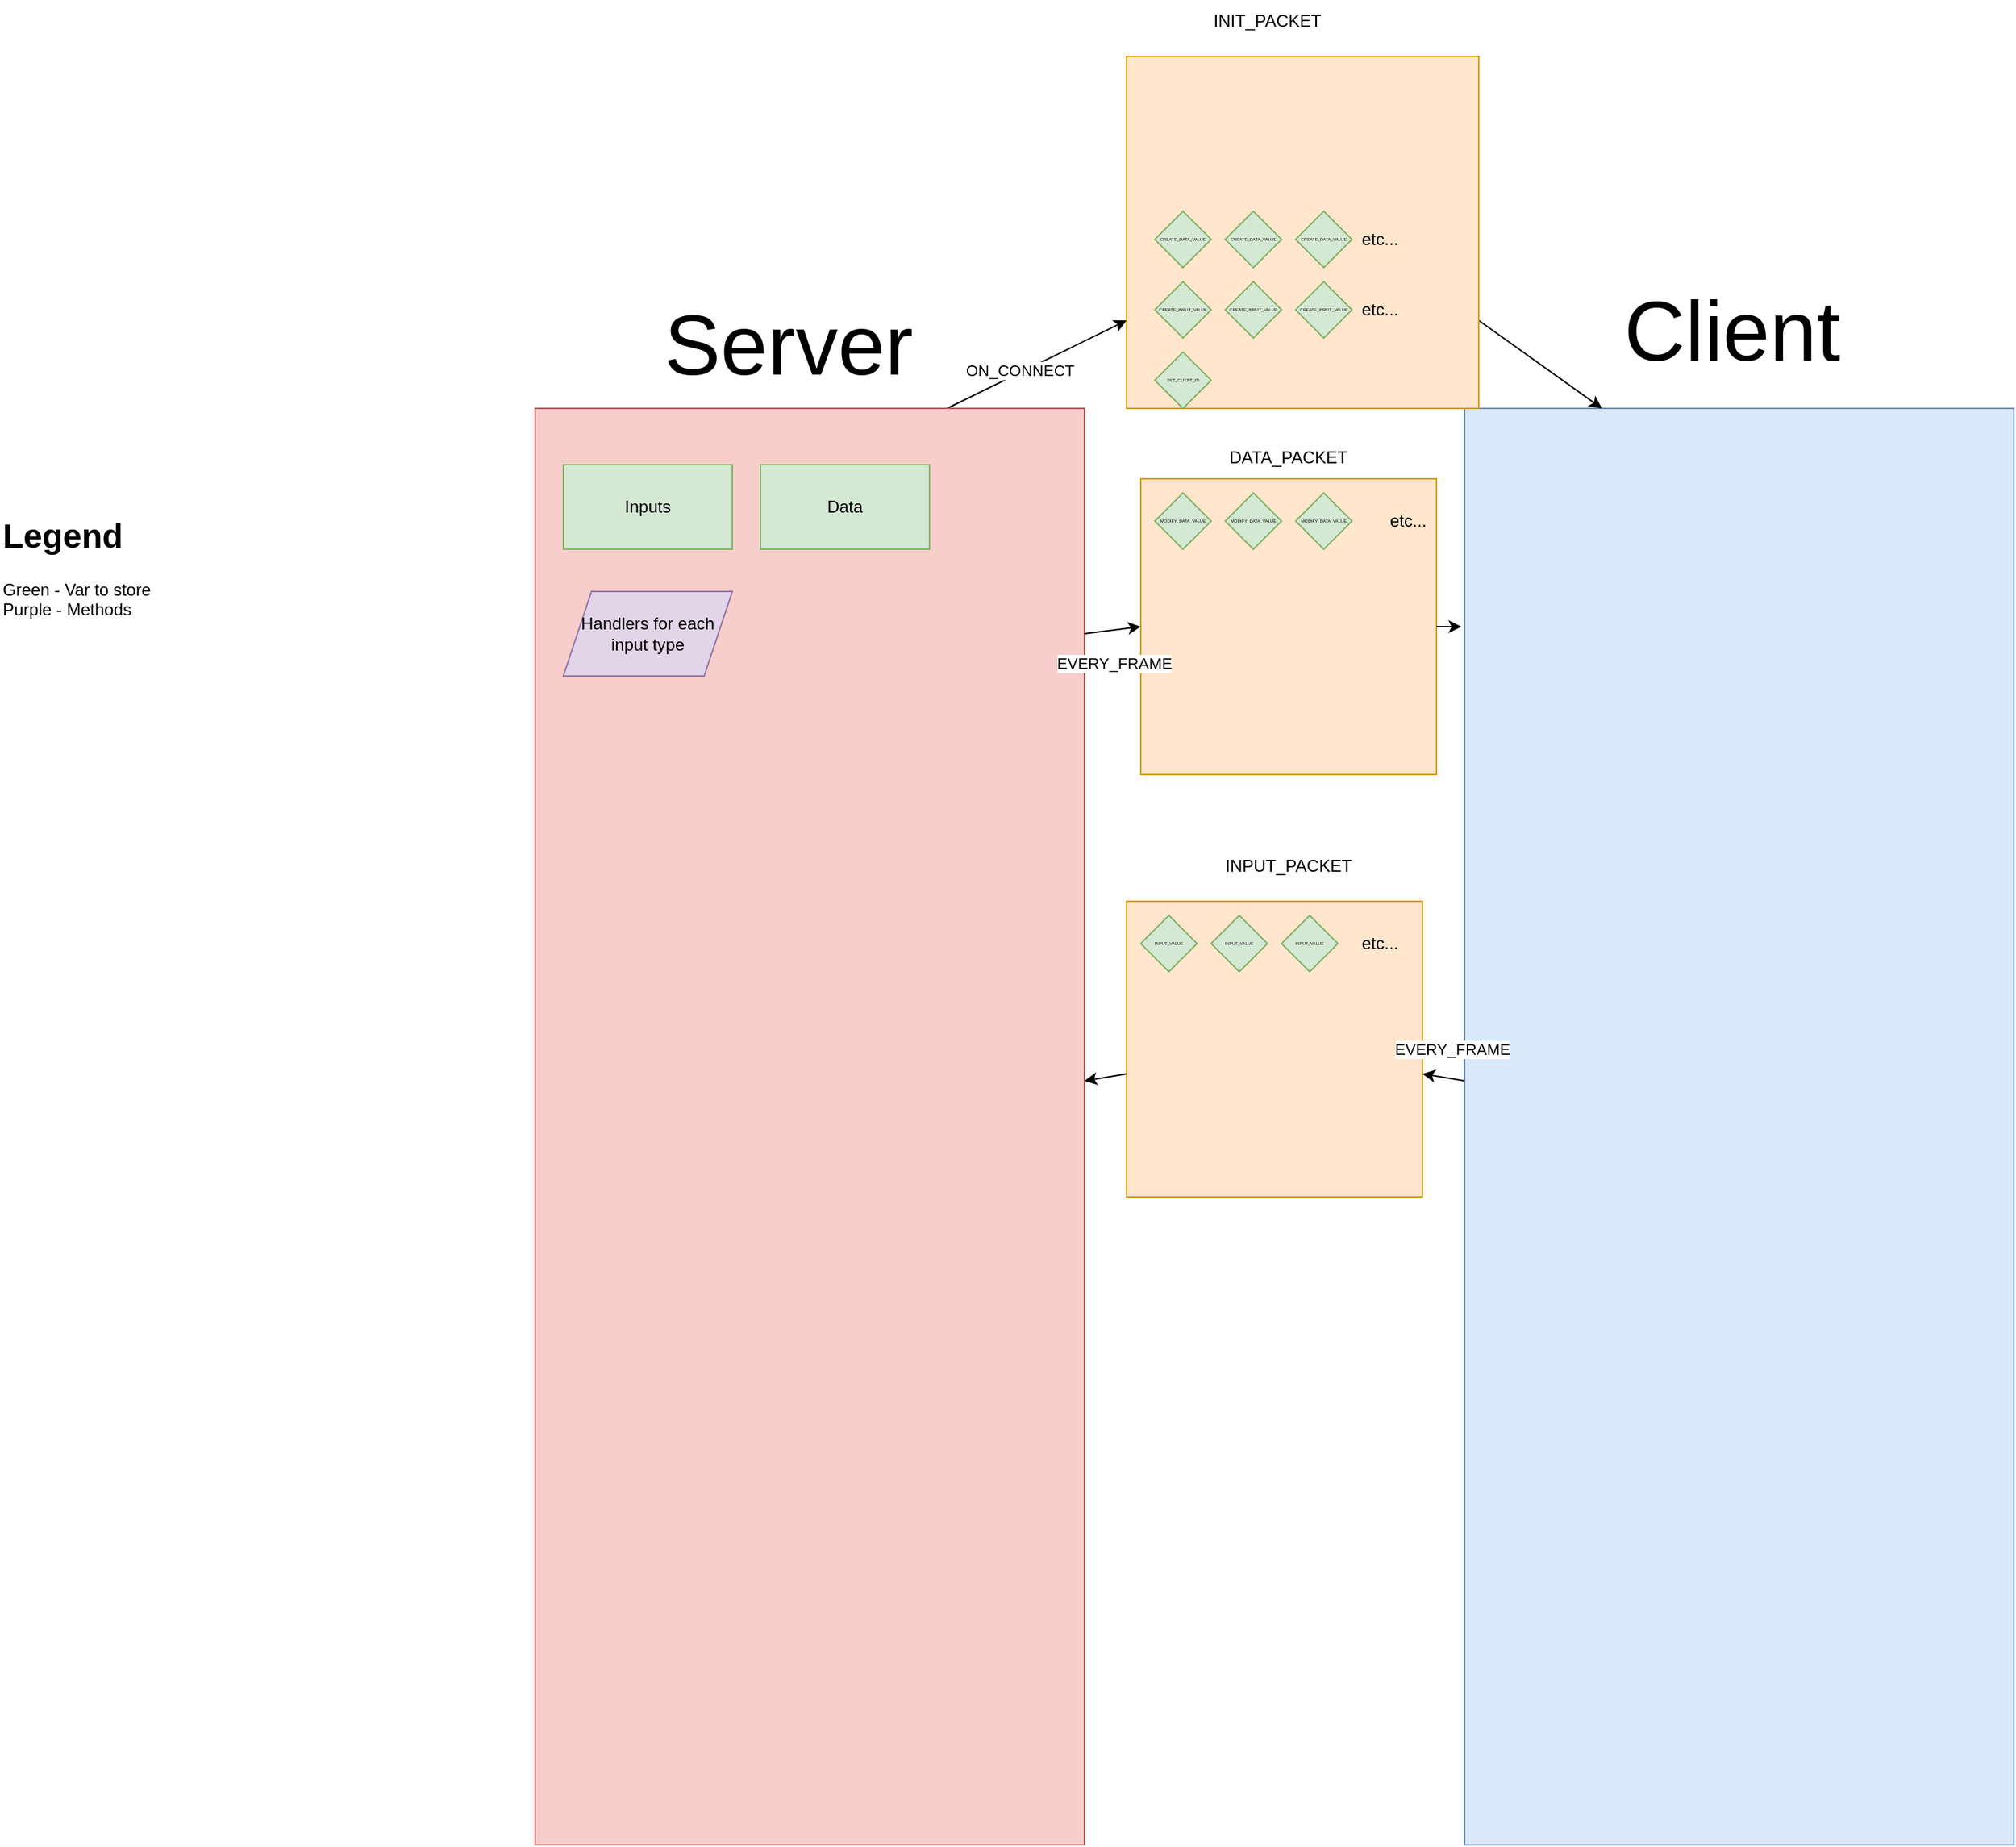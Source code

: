 <mxfile version="25.0.2">
  <diagram name="Page-1" id="JRqGjEJRZlbZhzDeMpyl">
    <mxGraphModel dx="1988" dy="1893" grid="1" gridSize="10" guides="1" tooltips="1" connect="1" arrows="1" fold="1" page="1" pageScale="1" pageWidth="850" pageHeight="1100" math="0" shadow="0">
      <root>
        <mxCell id="0" />
        <mxCell id="1" parent="0" />
        <mxCell id="rfHGCj1vnWynxR6-UIqY-43" value="" style="whiteSpace=wrap;html=1;aspect=fixed;fillColor=#ffe6cc;strokeColor=#d79b00;" vertex="1" parent="1">
          <mxGeometry x="450" y="390" width="210" height="210" as="geometry" />
        </mxCell>
        <mxCell id="rfHGCj1vnWynxR6-UIqY-2" value="" style="rounded=0;whiteSpace=wrap;html=1;fillColor=#dae8fc;strokeColor=#6c8ebf;" vertex="1" parent="1">
          <mxGeometry x="690" y="40" width="390" height="1020" as="geometry" />
        </mxCell>
        <mxCell id="rfHGCj1vnWynxR6-UIqY-34" style="edgeStyle=none;rounded=0;orthogonalLoop=1;jettySize=auto;html=1;exitX=0.75;exitY=0;exitDx=0;exitDy=0;entryX=0;entryY=0.75;entryDx=0;entryDy=0;" edge="1" parent="1" source="rfHGCj1vnWynxR6-UIqY-1" target="rfHGCj1vnWynxR6-UIqY-11">
          <mxGeometry relative="1" as="geometry" />
        </mxCell>
        <mxCell id="rfHGCj1vnWynxR6-UIqY-36" value="ON_CONNECT" style="edgeLabel;html=1;align=center;verticalAlign=middle;resizable=0;points=[];" vertex="1" connectable="0" parent="rfHGCj1vnWynxR6-UIqY-34">
          <mxGeometry x="-0.19" y="2" relative="1" as="geometry">
            <mxPoint as="offset" />
          </mxGeometry>
        </mxCell>
        <mxCell id="rfHGCj1vnWynxR6-UIqY-1" value="" style="rounded=0;whiteSpace=wrap;html=1;fillColor=#f8cecc;strokeColor=#b85450;" vertex="1" parent="1">
          <mxGeometry x="30" y="40" width="390" height="1020" as="geometry" />
        </mxCell>
        <mxCell id="rfHGCj1vnWynxR6-UIqY-44" value="" style="edgeStyle=none;rounded=0;orthogonalLoop=1;jettySize=auto;html=1;" edge="1" parent="1" source="rfHGCj1vnWynxR6-UIqY-2" target="rfHGCj1vnWynxR6-UIqY-43">
          <mxGeometry relative="1" as="geometry" />
        </mxCell>
        <mxCell id="rfHGCj1vnWynxR6-UIqY-49" value="EVERY_FRAME" style="edgeLabel;html=1;align=center;verticalAlign=middle;resizable=0;points=[];" vertex="1" connectable="0" parent="rfHGCj1vnWynxR6-UIqY-44">
          <mxGeometry x="-0.296" relative="1" as="geometry">
            <mxPoint x="1" y="-21" as="offset" />
          </mxGeometry>
        </mxCell>
        <mxCell id="rfHGCj1vnWynxR6-UIqY-3" value="Server" style="text;html=1;align=center;verticalAlign=middle;whiteSpace=wrap;rounded=0;fontSize=60;" vertex="1" parent="1">
          <mxGeometry x="180" y="-20" width="60" height="30" as="geometry" />
        </mxCell>
        <mxCell id="rfHGCj1vnWynxR6-UIqY-4" value="Client" style="text;html=1;align=center;verticalAlign=middle;whiteSpace=wrap;rounded=0;fontSize=60;" vertex="1" parent="1">
          <mxGeometry x="850" y="-30" width="60" height="30" as="geometry" />
        </mxCell>
        <mxCell id="rfHGCj1vnWynxR6-UIqY-7" value="&lt;h1 style=&quot;margin-top: 0px;&quot;&gt;Legend&lt;/h1&gt;&lt;div&gt;Green - Var to store&lt;/div&gt;&lt;div&gt;Purple - Methods&lt;/div&gt;&lt;div&gt;&lt;br&gt;&lt;/div&gt;&lt;div&gt;&lt;br&gt;&lt;/div&gt;" style="text;html=1;whiteSpace=wrap;overflow=hidden;rounded=0;" vertex="1" parent="1">
          <mxGeometry x="-350" y="110" width="180" height="120" as="geometry" />
        </mxCell>
        <mxCell id="rfHGCj1vnWynxR6-UIqY-35" style="edgeStyle=none;rounded=0;orthogonalLoop=1;jettySize=auto;html=1;exitX=1;exitY=0.75;exitDx=0;exitDy=0;entryX=0.25;entryY=0;entryDx=0;entryDy=0;" edge="1" parent="1" source="rfHGCj1vnWynxR6-UIqY-11" target="rfHGCj1vnWynxR6-UIqY-2">
          <mxGeometry relative="1" as="geometry" />
        </mxCell>
        <mxCell id="rfHGCj1vnWynxR6-UIqY-11" value="" style="whiteSpace=wrap;html=1;aspect=fixed;fillColor=#ffe6cc;strokeColor=#d79b00;" vertex="1" parent="1">
          <mxGeometry x="450" y="-210" width="250" height="250" as="geometry" />
        </mxCell>
        <mxCell id="rfHGCj1vnWynxR6-UIqY-12" value="INIT_PACKET" style="text;html=1;align=center;verticalAlign=middle;whiteSpace=wrap;rounded=0;" vertex="1" parent="1">
          <mxGeometry x="520" y="-250" width="60" height="30" as="geometry" />
        </mxCell>
        <mxCell id="rfHGCj1vnWynxR6-UIqY-25" value="&lt;font&gt;SET_CLIENT_ID&lt;/font&gt;" style="rhombus;whiteSpace=wrap;html=1;fontSize=3;fillColor=#d5e8d4;strokeColor=#82b366;" vertex="1" parent="1">
          <mxGeometry x="470" width="40" height="40" as="geometry" />
        </mxCell>
        <mxCell id="rfHGCj1vnWynxR6-UIqY-26" value="CREATE_DATA_VALUE" style="rhombus;whiteSpace=wrap;html=1;fontSize=3;fillColor=#d5e8d4;strokeColor=#82b366;" vertex="1" parent="1">
          <mxGeometry x="570" y="-100" width="40" height="40" as="geometry" />
        </mxCell>
        <mxCell id="rfHGCj1vnWynxR6-UIqY-27" value="etc..." style="text;html=1;align=center;verticalAlign=middle;whiteSpace=wrap;rounded=0;" vertex="1" parent="1">
          <mxGeometry x="600" y="-95" width="60" height="30" as="geometry" />
        </mxCell>
        <mxCell id="rfHGCj1vnWynxR6-UIqY-28" value="&lt;font&gt;CREATE_DATA_VALUE&lt;/font&gt;" style="rhombus;whiteSpace=wrap;html=1;fontSize=3;fillColor=#d5e8d4;strokeColor=#82b366;" vertex="1" parent="1">
          <mxGeometry x="470" y="-100" width="40" height="40" as="geometry" />
        </mxCell>
        <mxCell id="rfHGCj1vnWynxR6-UIqY-29" value="CREATE_DATA_VALUE" style="rhombus;whiteSpace=wrap;html=1;fontSize=3;fillColor=#d5e8d4;strokeColor=#82b366;" vertex="1" parent="1">
          <mxGeometry x="520" y="-100" width="40" height="40" as="geometry" />
        </mxCell>
        <mxCell id="rfHGCj1vnWynxR6-UIqY-37" value="" style="whiteSpace=wrap;html=1;aspect=fixed;fillColor=#ffe6cc;strokeColor=#d79b00;" vertex="1" parent="1">
          <mxGeometry x="460" y="90" width="210" height="210" as="geometry" />
        </mxCell>
        <mxCell id="rfHGCj1vnWynxR6-UIqY-39" value="DATA_PACKET" style="text;html=1;align=center;verticalAlign=middle;whiteSpace=wrap;rounded=0;" vertex="1" parent="1">
          <mxGeometry x="535" y="60" width="60" height="30" as="geometry" />
        </mxCell>
        <mxCell id="rfHGCj1vnWynxR6-UIqY-40" value="" style="endArrow=classic;html=1;rounded=0;entryX=0;entryY=0.5;entryDx=0;entryDy=0;" edge="1" parent="1" target="rfHGCj1vnWynxR6-UIqY-37">
          <mxGeometry width="50" height="50" relative="1" as="geometry">
            <mxPoint x="420" y="200" as="sourcePoint" />
            <mxPoint x="470" y="150" as="targetPoint" />
          </mxGeometry>
        </mxCell>
        <mxCell id="rfHGCj1vnWynxR6-UIqY-48" value="EVERY_FRAME" style="edgeLabel;html=1;align=center;verticalAlign=middle;resizable=0;points=[];" vertex="1" connectable="0" parent="rfHGCj1vnWynxR6-UIqY-40">
          <mxGeometry x="-0.377" y="1" relative="1" as="geometry">
            <mxPoint x="8" y="23" as="offset" />
          </mxGeometry>
        </mxCell>
        <mxCell id="rfHGCj1vnWynxR6-UIqY-41" value="&lt;font&gt;MODIFY_DATA_VALUE&lt;/font&gt;" style="rhombus;whiteSpace=wrap;html=1;fontSize=3;fillColor=#d5e8d4;strokeColor=#82b366;" vertex="1" parent="1">
          <mxGeometry x="470" y="100" width="40" height="40" as="geometry" />
        </mxCell>
        <mxCell id="rfHGCj1vnWynxR6-UIqY-42" style="edgeStyle=none;rounded=0;orthogonalLoop=1;jettySize=auto;html=1;entryX=-0.006;entryY=0.152;entryDx=0;entryDy=0;entryPerimeter=0;" edge="1" parent="1" source="rfHGCj1vnWynxR6-UIqY-37" target="rfHGCj1vnWynxR6-UIqY-2">
          <mxGeometry relative="1" as="geometry" />
        </mxCell>
        <mxCell id="rfHGCj1vnWynxR6-UIqY-45" value="" style="edgeStyle=none;rounded=0;orthogonalLoop=1;jettySize=auto;html=1;" edge="1" parent="1" source="rfHGCj1vnWynxR6-UIqY-43" target="rfHGCj1vnWynxR6-UIqY-1">
          <mxGeometry relative="1" as="geometry" />
        </mxCell>
        <mxCell id="rfHGCj1vnWynxR6-UIqY-46" value="INPUT_PACKET" style="text;html=1;align=center;verticalAlign=middle;whiteSpace=wrap;rounded=0;" vertex="1" parent="1">
          <mxGeometry x="535" y="350" width="60" height="30" as="geometry" />
        </mxCell>
        <mxCell id="rfHGCj1vnWynxR6-UIqY-50" value="&lt;font&gt;MODIFY_DATA_VALUE&lt;/font&gt;" style="rhombus;whiteSpace=wrap;html=1;fontSize=3;fillColor=#d5e8d4;strokeColor=#82b366;" vertex="1" parent="1">
          <mxGeometry x="520" y="100" width="40" height="40" as="geometry" />
        </mxCell>
        <mxCell id="rfHGCj1vnWynxR6-UIqY-51" value="&lt;font&gt;MODIFY_DATA_VALUE&lt;/font&gt;" style="rhombus;whiteSpace=wrap;html=1;fontSize=3;fillColor=#d5e8d4;strokeColor=#82b366;" vertex="1" parent="1">
          <mxGeometry x="570" y="100" width="40" height="40" as="geometry" />
        </mxCell>
        <mxCell id="rfHGCj1vnWynxR6-UIqY-52" value="etc..." style="text;html=1;align=center;verticalAlign=middle;whiteSpace=wrap;rounded=0;" vertex="1" parent="1">
          <mxGeometry x="620" y="105" width="60" height="30" as="geometry" />
        </mxCell>
        <mxCell id="rfHGCj1vnWynxR6-UIqY-54" value="&lt;font&gt;INPUT_VALUE&lt;/font&gt;" style="rhombus;whiteSpace=wrap;html=1;fontSize=3;fillColor=#d5e8d4;strokeColor=#82b366;" vertex="1" parent="1">
          <mxGeometry x="460" y="400" width="40" height="40" as="geometry" />
        </mxCell>
        <mxCell id="rfHGCj1vnWynxR6-UIqY-55" value="&lt;font&gt;INPUT_VALUE&lt;/font&gt;" style="rhombus;whiteSpace=wrap;html=1;fontSize=3;fillColor=#d5e8d4;strokeColor=#82b366;" vertex="1" parent="1">
          <mxGeometry x="510" y="400" width="40" height="40" as="geometry" />
        </mxCell>
        <mxCell id="rfHGCj1vnWynxR6-UIqY-56" value="&lt;font&gt;INPUT_VALUE&lt;/font&gt;" style="rhombus;whiteSpace=wrap;html=1;fontSize=3;fillColor=#d5e8d4;strokeColor=#82b366;" vertex="1" parent="1">
          <mxGeometry x="560" y="400" width="40" height="40" as="geometry" />
        </mxCell>
        <mxCell id="rfHGCj1vnWynxR6-UIqY-57" value="etc..." style="text;html=1;align=center;verticalAlign=middle;whiteSpace=wrap;rounded=0;" vertex="1" parent="1">
          <mxGeometry x="600" y="405" width="60" height="30" as="geometry" />
        </mxCell>
        <mxCell id="rfHGCj1vnWynxR6-UIqY-58" value="CREATE_INPUT_VALUE" style="rhombus;whiteSpace=wrap;html=1;fontSize=3;fillColor=#d5e8d4;strokeColor=#82b366;" vertex="1" parent="1">
          <mxGeometry x="570" y="-50" width="40" height="40" as="geometry" />
        </mxCell>
        <mxCell id="rfHGCj1vnWynxR6-UIqY-59" value="etc..." style="text;html=1;align=center;verticalAlign=middle;whiteSpace=wrap;rounded=0;" vertex="1" parent="1">
          <mxGeometry x="600" y="-45" width="60" height="30" as="geometry" />
        </mxCell>
        <mxCell id="rfHGCj1vnWynxR6-UIqY-60" value="&lt;font&gt;CREATE_INPUT_VALUE&lt;/font&gt;" style="rhombus;whiteSpace=wrap;html=1;fontSize=3;fillColor=#d5e8d4;strokeColor=#82b366;" vertex="1" parent="1">
          <mxGeometry x="470" y="-50" width="40" height="40" as="geometry" />
        </mxCell>
        <mxCell id="rfHGCj1vnWynxR6-UIqY-61" value="CREATE_INPUT_VALUE" style="rhombus;whiteSpace=wrap;html=1;fontSize=3;fillColor=#d5e8d4;strokeColor=#82b366;" vertex="1" parent="1">
          <mxGeometry x="520" y="-50" width="40" height="40" as="geometry" />
        </mxCell>
        <mxCell id="rfHGCj1vnWynxR6-UIqY-63" value="Inputs" style="rounded=0;whiteSpace=wrap;html=1;fillColor=#d5e8d4;strokeColor=#82b366;" vertex="1" parent="1">
          <mxGeometry x="50" y="80" width="120" height="60" as="geometry" />
        </mxCell>
        <mxCell id="rfHGCj1vnWynxR6-UIqY-64" value="Data" style="rounded=0;whiteSpace=wrap;html=1;fillColor=#d5e8d4;strokeColor=#82b366;" vertex="1" parent="1">
          <mxGeometry x="190" y="80" width="120" height="60" as="geometry" />
        </mxCell>
        <mxCell id="rfHGCj1vnWynxR6-UIqY-67" value="Handlers for each input type" style="shape=parallelogram;perimeter=parallelogramPerimeter;whiteSpace=wrap;html=1;fixedSize=1;fillColor=#e1d5e7;strokeColor=#9673a6;" vertex="1" parent="1">
          <mxGeometry x="50" y="170" width="120" height="60" as="geometry" />
        </mxCell>
      </root>
    </mxGraphModel>
  </diagram>
</mxfile>
